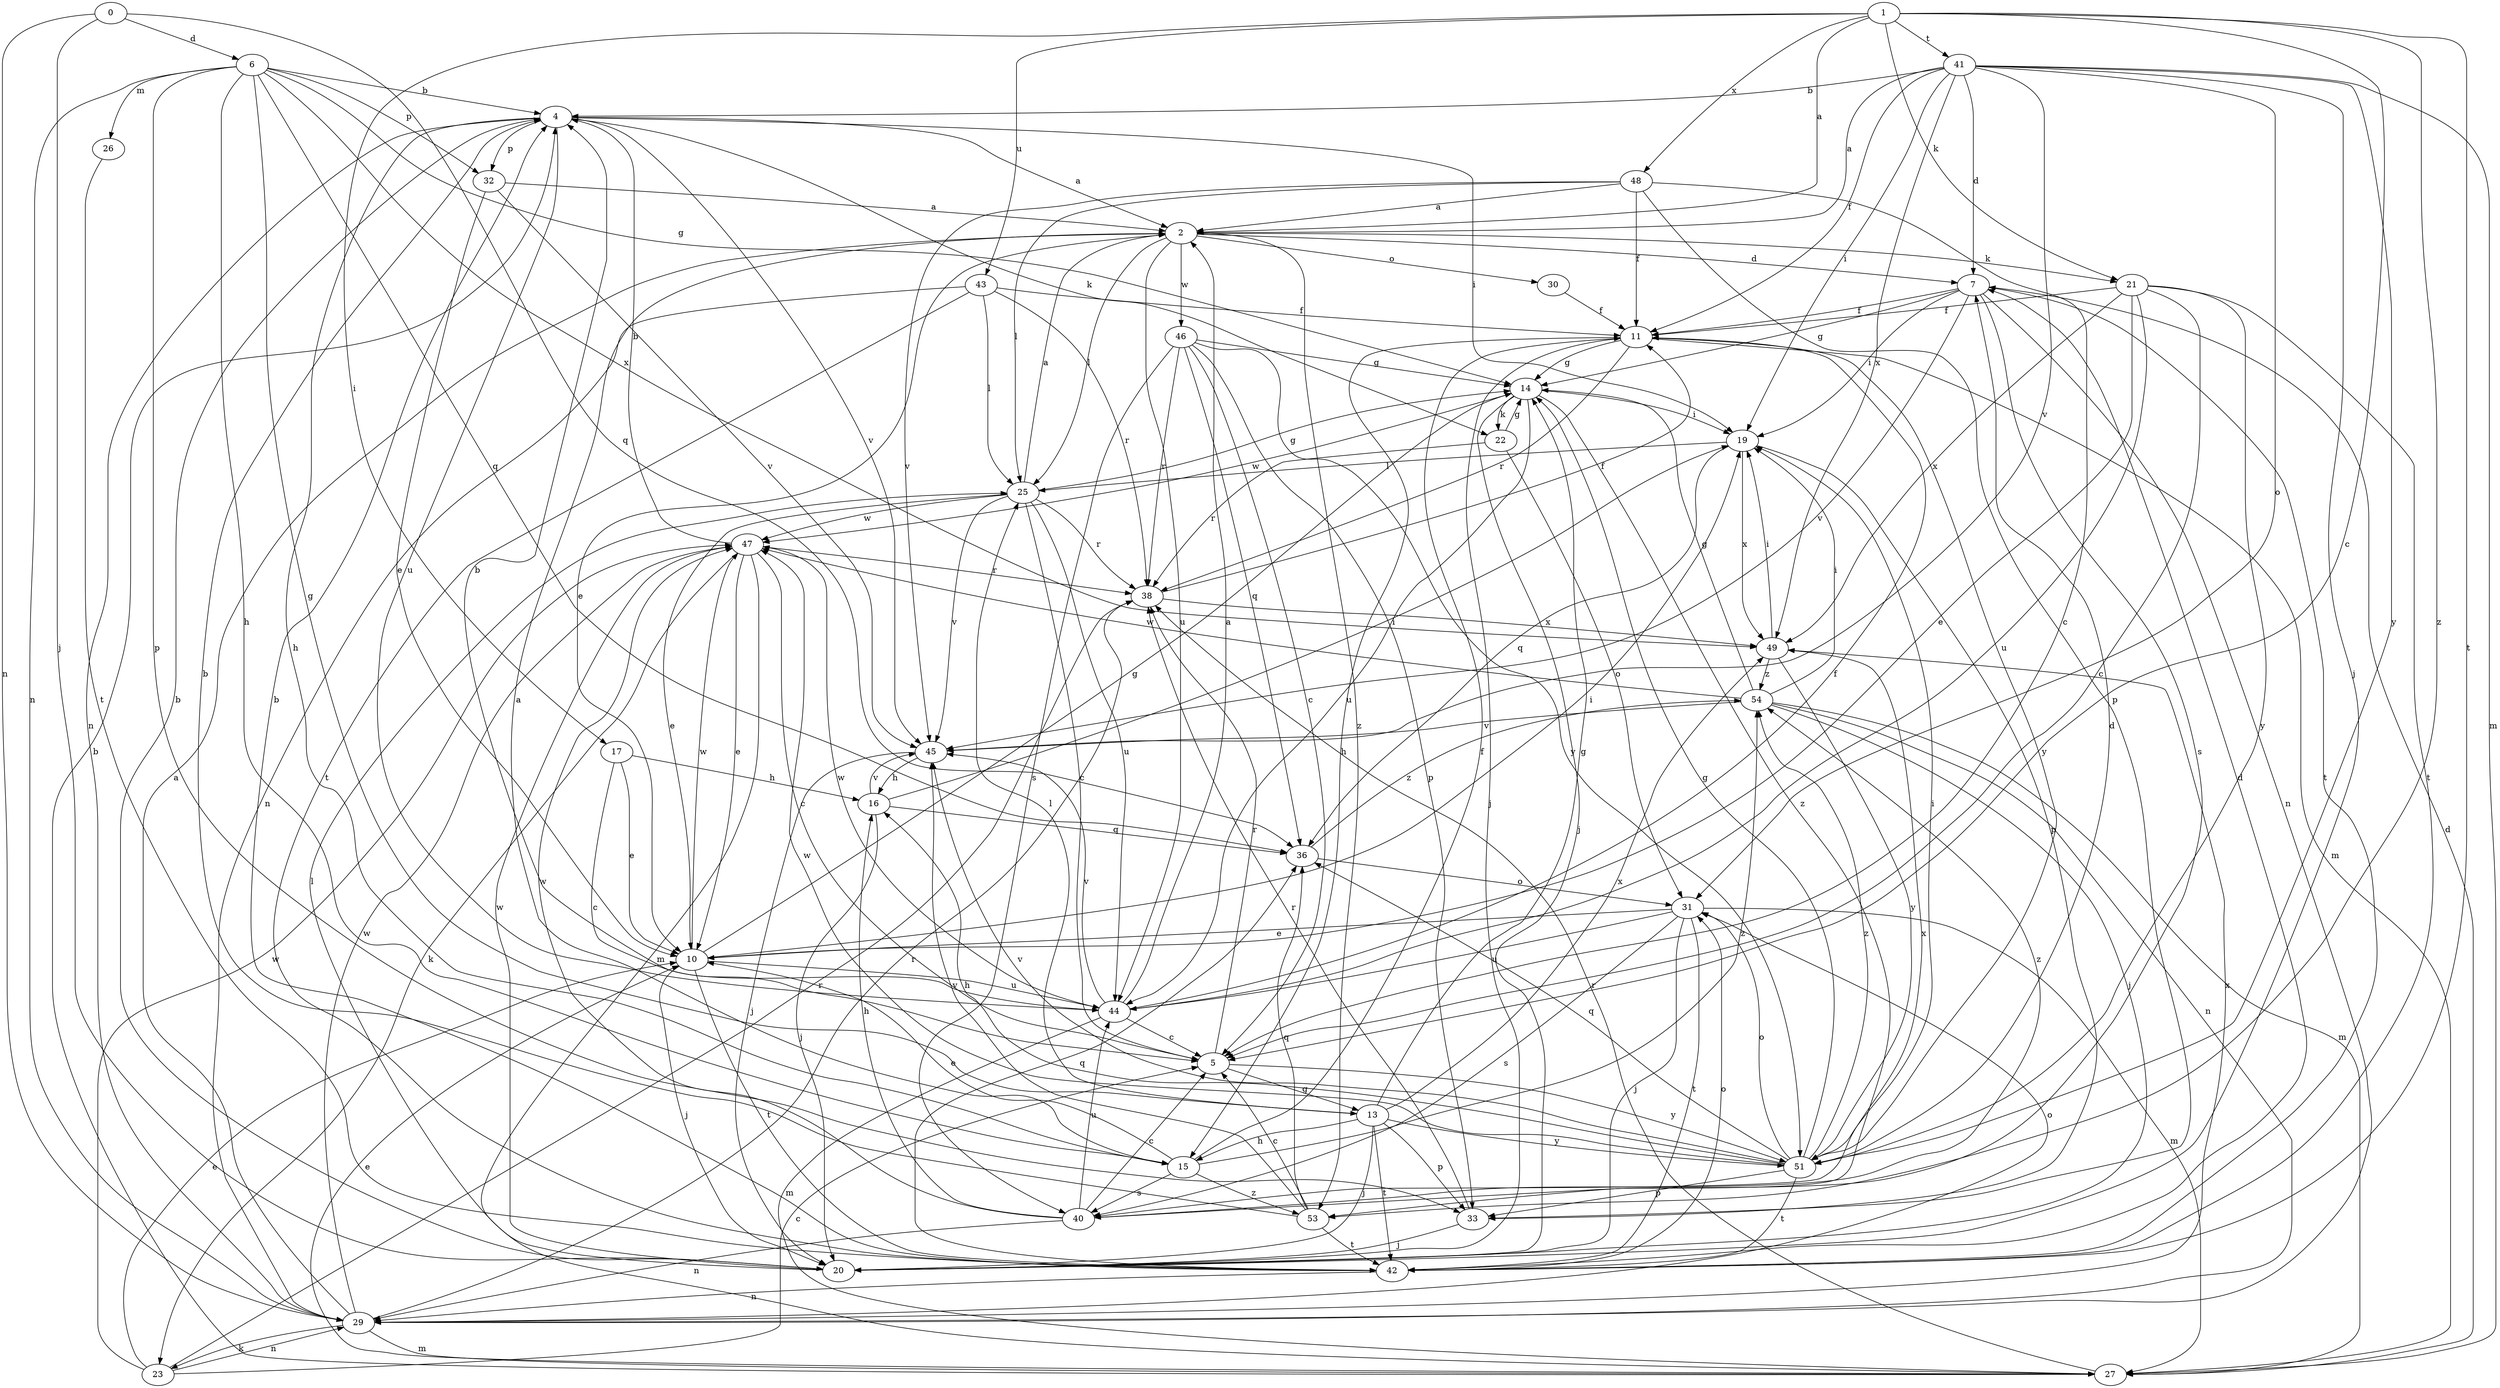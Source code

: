 strict digraph  {
0;
1;
2;
4;
5;
6;
7;
10;
11;
13;
14;
15;
16;
17;
19;
20;
21;
22;
23;
25;
26;
27;
29;
30;
31;
32;
33;
36;
38;
40;
41;
42;
43;
44;
45;
46;
47;
48;
49;
51;
53;
54;
0 -> 6  [label=d];
0 -> 20  [label=j];
0 -> 29  [label=n];
0 -> 36  [label=q];
1 -> 2  [label=a];
1 -> 5  [label=c];
1 -> 17  [label=i];
1 -> 21  [label=k];
1 -> 41  [label=t];
1 -> 42  [label=t];
1 -> 43  [label=u];
1 -> 48  [label=x];
1 -> 53  [label=z];
2 -> 7  [label=d];
2 -> 10  [label=e];
2 -> 21  [label=k];
2 -> 25  [label=l];
2 -> 30  [label=o];
2 -> 44  [label=u];
2 -> 46  [label=w];
2 -> 53  [label=z];
4 -> 2  [label=a];
4 -> 15  [label=h];
4 -> 19  [label=i];
4 -> 22  [label=k];
4 -> 29  [label=n];
4 -> 32  [label=p];
4 -> 44  [label=u];
4 -> 45  [label=v];
5 -> 13  [label=g];
5 -> 38  [label=r];
5 -> 51  [label=y];
6 -> 4  [label=b];
6 -> 13  [label=g];
6 -> 14  [label=g];
6 -> 15  [label=h];
6 -> 26  [label=m];
6 -> 29  [label=n];
6 -> 32  [label=p];
6 -> 33  [label=p];
6 -> 36  [label=q];
6 -> 49  [label=x];
7 -> 11  [label=f];
7 -> 14  [label=g];
7 -> 19  [label=i];
7 -> 29  [label=n];
7 -> 40  [label=s];
7 -> 42  [label=t];
7 -> 45  [label=v];
10 -> 14  [label=g];
10 -> 19  [label=i];
10 -> 20  [label=j];
10 -> 42  [label=t];
10 -> 44  [label=u];
10 -> 47  [label=w];
11 -> 14  [label=g];
11 -> 15  [label=h];
11 -> 20  [label=j];
11 -> 27  [label=m];
11 -> 38  [label=r];
11 -> 51  [label=y];
13 -> 14  [label=g];
13 -> 15  [label=h];
13 -> 20  [label=j];
13 -> 25  [label=l];
13 -> 33  [label=p];
13 -> 42  [label=t];
13 -> 49  [label=x];
13 -> 51  [label=y];
14 -> 19  [label=i];
14 -> 20  [label=j];
14 -> 22  [label=k];
14 -> 44  [label=u];
14 -> 47  [label=w];
14 -> 53  [label=z];
15 -> 2  [label=a];
15 -> 10  [label=e];
15 -> 11  [label=f];
15 -> 40  [label=s];
15 -> 53  [label=z];
15 -> 54  [label=z];
16 -> 19  [label=i];
16 -> 20  [label=j];
16 -> 36  [label=q];
16 -> 45  [label=v];
17 -> 5  [label=c];
17 -> 10  [label=e];
17 -> 16  [label=h];
19 -> 25  [label=l];
19 -> 33  [label=p];
19 -> 36  [label=q];
19 -> 49  [label=x];
20 -> 4  [label=b];
20 -> 25  [label=l];
20 -> 47  [label=w];
21 -> 5  [label=c];
21 -> 10  [label=e];
21 -> 11  [label=f];
21 -> 42  [label=t];
21 -> 44  [label=u];
21 -> 49  [label=x];
21 -> 51  [label=y];
22 -> 14  [label=g];
22 -> 31  [label=o];
22 -> 38  [label=r];
23 -> 5  [label=c];
23 -> 10  [label=e];
23 -> 29  [label=n];
23 -> 38  [label=r];
23 -> 47  [label=w];
25 -> 2  [label=a];
25 -> 5  [label=c];
25 -> 10  [label=e];
25 -> 14  [label=g];
25 -> 38  [label=r];
25 -> 44  [label=u];
25 -> 45  [label=v];
25 -> 47  [label=w];
26 -> 42  [label=t];
27 -> 4  [label=b];
27 -> 7  [label=d];
27 -> 10  [label=e];
27 -> 38  [label=r];
29 -> 2  [label=a];
29 -> 23  [label=k];
29 -> 27  [label=m];
29 -> 31  [label=o];
29 -> 38  [label=r];
29 -> 47  [label=w];
29 -> 49  [label=x];
30 -> 11  [label=f];
31 -> 10  [label=e];
31 -> 20  [label=j];
31 -> 27  [label=m];
31 -> 40  [label=s];
31 -> 42  [label=t];
31 -> 44  [label=u];
32 -> 2  [label=a];
32 -> 10  [label=e];
32 -> 45  [label=v];
33 -> 20  [label=j];
33 -> 38  [label=r];
36 -> 31  [label=o];
36 -> 54  [label=z];
38 -> 11  [label=f];
38 -> 49  [label=x];
40 -> 5  [label=c];
40 -> 16  [label=h];
40 -> 29  [label=n];
40 -> 44  [label=u];
40 -> 47  [label=w];
40 -> 49  [label=x];
40 -> 54  [label=z];
41 -> 2  [label=a];
41 -> 4  [label=b];
41 -> 7  [label=d];
41 -> 11  [label=f];
41 -> 19  [label=i];
41 -> 20  [label=j];
41 -> 27  [label=m];
41 -> 31  [label=o];
41 -> 45  [label=v];
41 -> 49  [label=x];
41 -> 51  [label=y];
42 -> 4  [label=b];
42 -> 7  [label=d];
42 -> 29  [label=n];
42 -> 31  [label=o];
42 -> 36  [label=q];
43 -> 11  [label=f];
43 -> 25  [label=l];
43 -> 29  [label=n];
43 -> 38  [label=r];
43 -> 42  [label=t];
44 -> 2  [label=a];
44 -> 4  [label=b];
44 -> 5  [label=c];
44 -> 11  [label=f];
44 -> 27  [label=m];
44 -> 45  [label=v];
44 -> 47  [label=w];
45 -> 16  [label=h];
45 -> 20  [label=j];
46 -> 5  [label=c];
46 -> 14  [label=g];
46 -> 33  [label=p];
46 -> 36  [label=q];
46 -> 38  [label=r];
46 -> 40  [label=s];
46 -> 51  [label=y];
47 -> 4  [label=b];
47 -> 5  [label=c];
47 -> 10  [label=e];
47 -> 23  [label=k];
47 -> 27  [label=m];
47 -> 38  [label=r];
48 -> 2  [label=a];
48 -> 5  [label=c];
48 -> 11  [label=f];
48 -> 25  [label=l];
48 -> 33  [label=p];
48 -> 45  [label=v];
49 -> 19  [label=i];
49 -> 51  [label=y];
49 -> 54  [label=z];
51 -> 7  [label=d];
51 -> 14  [label=g];
51 -> 16  [label=h];
51 -> 19  [label=i];
51 -> 31  [label=o];
51 -> 33  [label=p];
51 -> 36  [label=q];
51 -> 42  [label=t];
51 -> 45  [label=v];
51 -> 47  [label=w];
51 -> 54  [label=z];
53 -> 4  [label=b];
53 -> 5  [label=c];
53 -> 36  [label=q];
53 -> 42  [label=t];
53 -> 45  [label=v];
54 -> 14  [label=g];
54 -> 19  [label=i];
54 -> 20  [label=j];
54 -> 27  [label=m];
54 -> 29  [label=n];
54 -> 45  [label=v];
54 -> 47  [label=w];
}
